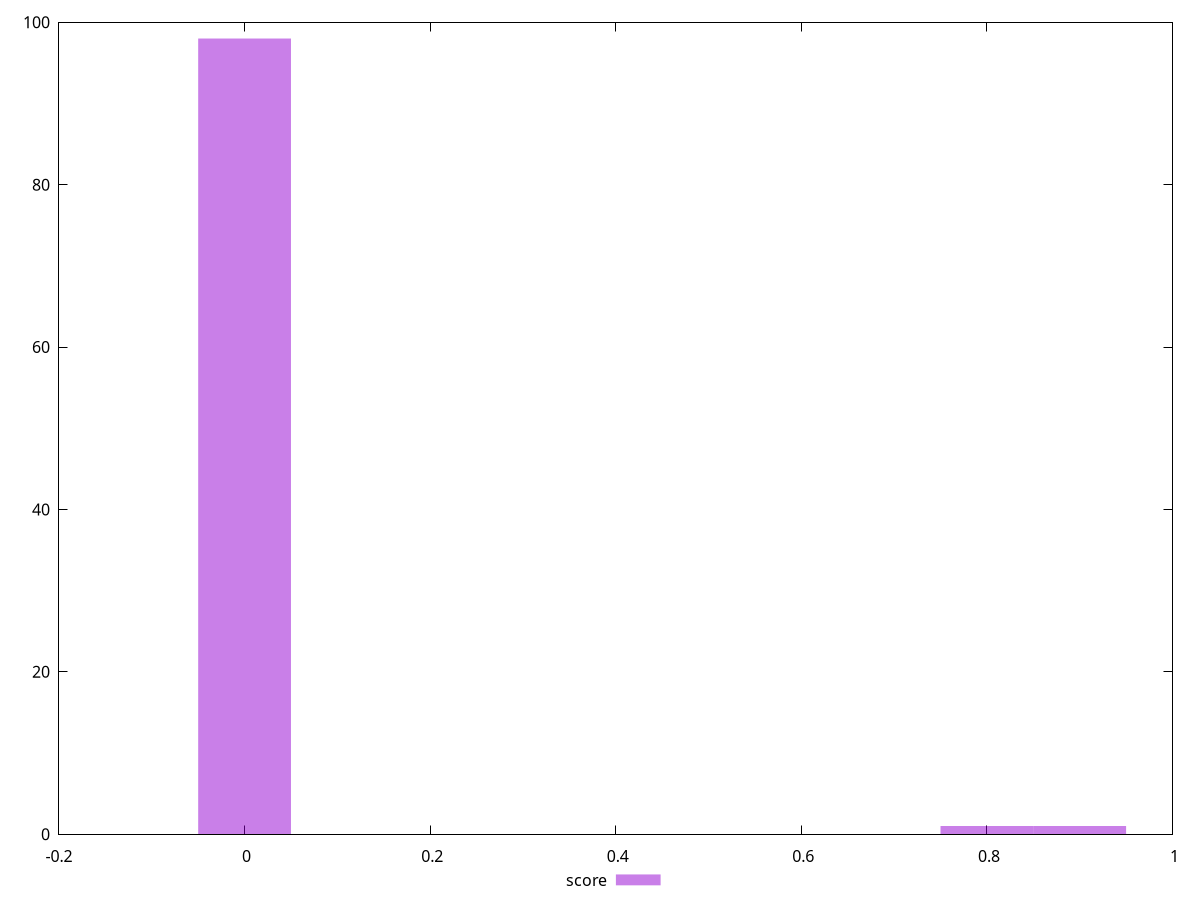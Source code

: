 reset
set terminal svg size 640, 490 enhanced background rgb 'white'
set output "reprap/uses-webp-images/samples/pages/score/histogram.svg"

$score <<EOF
0.9 1
0 98
0.8 1
EOF

set key outside below
set boxwidth 0.1
set yrange [0:100]
set style fill transparent solid 0.5 noborder

plot \
  $score title "score" with boxes, \


reset